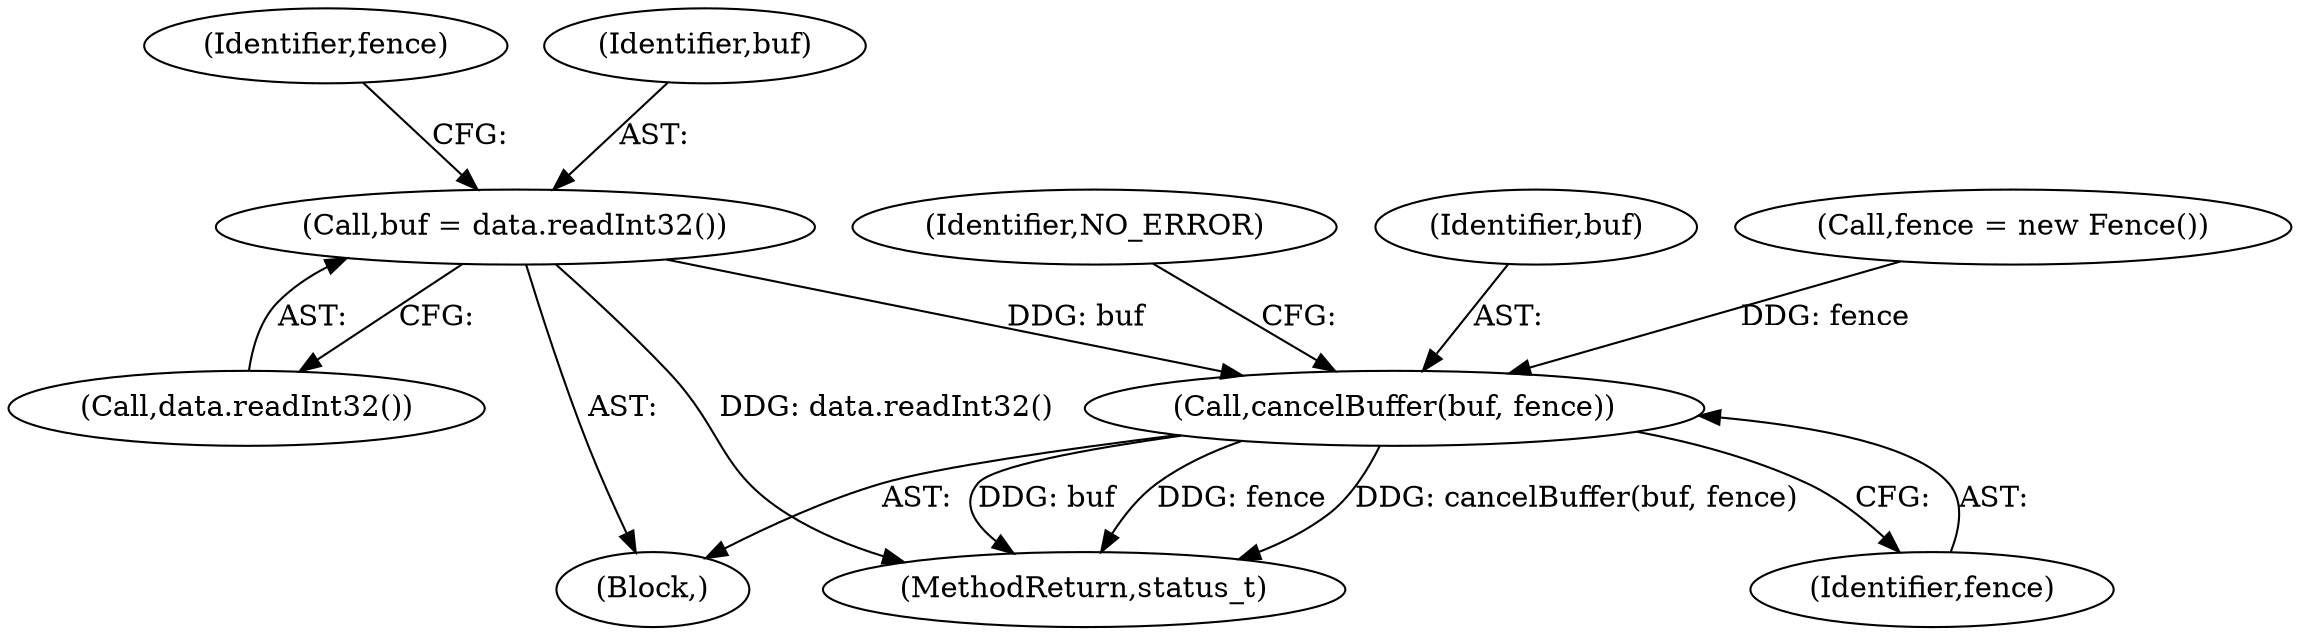 digraph "0_Android_d06421fd37fbb7fd07002e6738fac3a223cb1a62@API" {
"1000269" [label="(Call,buf = data.readInt32())"];
"1000280" [label="(Call,cancelBuffer(buf, fence))"];
"1000263" [label="(Block,)"];
"1000282" [label="(Identifier,fence)"];
"1000271" [label="(Call,data.readInt32())"];
"1000284" [label="(Identifier,NO_ERROR)"];
"1000269" [label="(Call,buf = data.readInt32())"];
"1000280" [label="(Call,cancelBuffer(buf, fence))"];
"1000281" [label="(Identifier,buf)"];
"1000274" [label="(Identifier,fence)"];
"1000273" [label="(Call,fence = new Fence())"];
"1000270" [label="(Identifier,buf)"];
"1000378" [label="(MethodReturn,status_t)"];
"1000269" -> "1000263"  [label="AST: "];
"1000269" -> "1000271"  [label="CFG: "];
"1000270" -> "1000269"  [label="AST: "];
"1000271" -> "1000269"  [label="AST: "];
"1000274" -> "1000269"  [label="CFG: "];
"1000269" -> "1000378"  [label="DDG: data.readInt32()"];
"1000269" -> "1000280"  [label="DDG: buf"];
"1000280" -> "1000263"  [label="AST: "];
"1000280" -> "1000282"  [label="CFG: "];
"1000281" -> "1000280"  [label="AST: "];
"1000282" -> "1000280"  [label="AST: "];
"1000284" -> "1000280"  [label="CFG: "];
"1000280" -> "1000378"  [label="DDG: fence"];
"1000280" -> "1000378"  [label="DDG: cancelBuffer(buf, fence)"];
"1000280" -> "1000378"  [label="DDG: buf"];
"1000273" -> "1000280"  [label="DDG: fence"];
}

